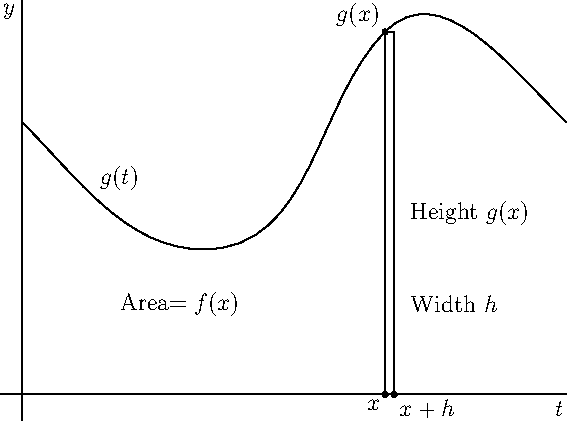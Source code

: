 size(10cm);
import graph;
xaxis("$t$");
yaxis("$y$");
draw((0,3){SE}..{E}(2,1.6){E}..{NE}(4,4){NE}..{SE}(6,3));
label("$g(t)$",(0.8,2.2),NE);
label("Area$=f(x)$",(1,1.0),E);
dot("$x$",(4,0),SW);
dot("$g(x)$",(4,4),NW);
dot("$x+h$",(4.1,0),SE);
draw((4,0)--(4,4.0)--(4.1,4.0));
draw((4.1,0)--(4.1,4.0));
label("Height $g(x)$",(4.2,2),E);
label("Width $h$",(4.2,1),E);

